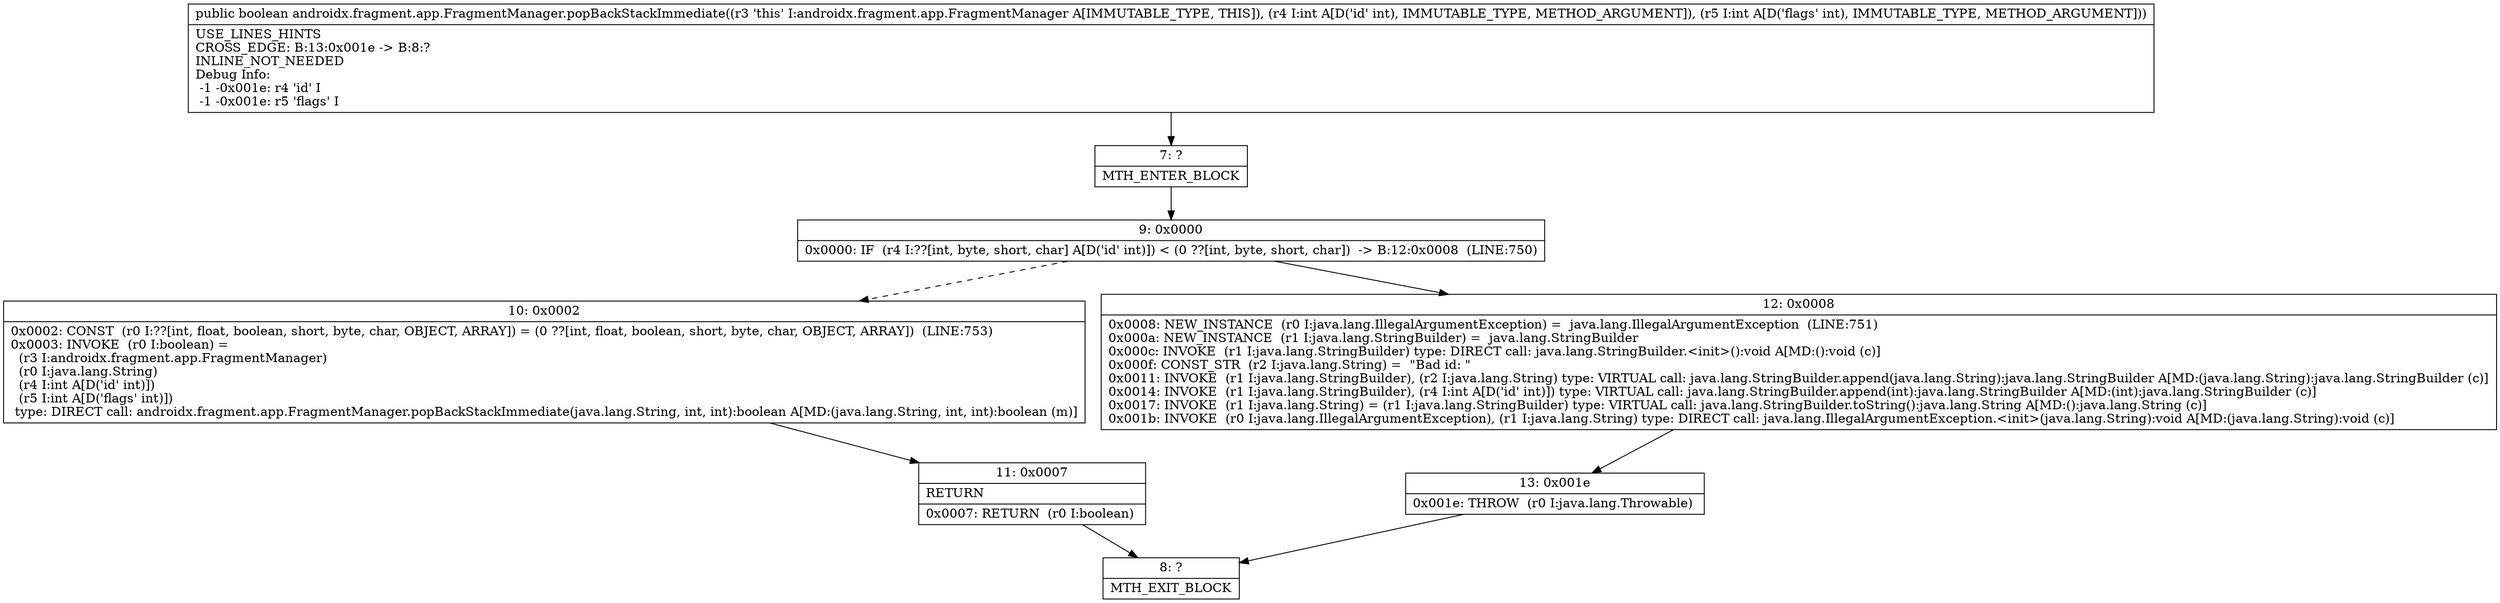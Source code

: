digraph "CFG forandroidx.fragment.app.FragmentManager.popBackStackImmediate(II)Z" {
Node_7 [shape=record,label="{7\:\ ?|MTH_ENTER_BLOCK\l}"];
Node_9 [shape=record,label="{9\:\ 0x0000|0x0000: IF  (r4 I:??[int, byte, short, char] A[D('id' int)]) \< (0 ??[int, byte, short, char])  \-\> B:12:0x0008  (LINE:750)\l}"];
Node_10 [shape=record,label="{10\:\ 0x0002|0x0002: CONST  (r0 I:??[int, float, boolean, short, byte, char, OBJECT, ARRAY]) = (0 ??[int, float, boolean, short, byte, char, OBJECT, ARRAY])  (LINE:753)\l0x0003: INVOKE  (r0 I:boolean) = \l  (r3 I:androidx.fragment.app.FragmentManager)\l  (r0 I:java.lang.String)\l  (r4 I:int A[D('id' int)])\l  (r5 I:int A[D('flags' int)])\l type: DIRECT call: androidx.fragment.app.FragmentManager.popBackStackImmediate(java.lang.String, int, int):boolean A[MD:(java.lang.String, int, int):boolean (m)]\l}"];
Node_11 [shape=record,label="{11\:\ 0x0007|RETURN\l|0x0007: RETURN  (r0 I:boolean) \l}"];
Node_8 [shape=record,label="{8\:\ ?|MTH_EXIT_BLOCK\l}"];
Node_12 [shape=record,label="{12\:\ 0x0008|0x0008: NEW_INSTANCE  (r0 I:java.lang.IllegalArgumentException) =  java.lang.IllegalArgumentException  (LINE:751)\l0x000a: NEW_INSTANCE  (r1 I:java.lang.StringBuilder) =  java.lang.StringBuilder \l0x000c: INVOKE  (r1 I:java.lang.StringBuilder) type: DIRECT call: java.lang.StringBuilder.\<init\>():void A[MD:():void (c)]\l0x000f: CONST_STR  (r2 I:java.lang.String) =  \"Bad id: \" \l0x0011: INVOKE  (r1 I:java.lang.StringBuilder), (r2 I:java.lang.String) type: VIRTUAL call: java.lang.StringBuilder.append(java.lang.String):java.lang.StringBuilder A[MD:(java.lang.String):java.lang.StringBuilder (c)]\l0x0014: INVOKE  (r1 I:java.lang.StringBuilder), (r4 I:int A[D('id' int)]) type: VIRTUAL call: java.lang.StringBuilder.append(int):java.lang.StringBuilder A[MD:(int):java.lang.StringBuilder (c)]\l0x0017: INVOKE  (r1 I:java.lang.String) = (r1 I:java.lang.StringBuilder) type: VIRTUAL call: java.lang.StringBuilder.toString():java.lang.String A[MD:():java.lang.String (c)]\l0x001b: INVOKE  (r0 I:java.lang.IllegalArgumentException), (r1 I:java.lang.String) type: DIRECT call: java.lang.IllegalArgumentException.\<init\>(java.lang.String):void A[MD:(java.lang.String):void (c)]\l}"];
Node_13 [shape=record,label="{13\:\ 0x001e|0x001e: THROW  (r0 I:java.lang.Throwable) \l}"];
MethodNode[shape=record,label="{public boolean androidx.fragment.app.FragmentManager.popBackStackImmediate((r3 'this' I:androidx.fragment.app.FragmentManager A[IMMUTABLE_TYPE, THIS]), (r4 I:int A[D('id' int), IMMUTABLE_TYPE, METHOD_ARGUMENT]), (r5 I:int A[D('flags' int), IMMUTABLE_TYPE, METHOD_ARGUMENT]))  | USE_LINES_HINTS\lCROSS_EDGE: B:13:0x001e \-\> B:8:?\lINLINE_NOT_NEEDED\lDebug Info:\l  \-1 \-0x001e: r4 'id' I\l  \-1 \-0x001e: r5 'flags' I\l}"];
MethodNode -> Node_7;Node_7 -> Node_9;
Node_9 -> Node_10[style=dashed];
Node_9 -> Node_12;
Node_10 -> Node_11;
Node_11 -> Node_8;
Node_12 -> Node_13;
Node_13 -> Node_8;
}

